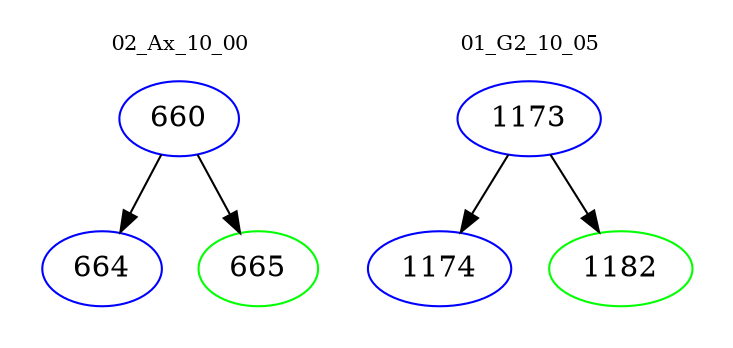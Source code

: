 digraph{
subgraph cluster_0 {
color = white
label = "02_Ax_10_00";
fontsize=10;
T0_660 [label="660", color="blue"]
T0_660 -> T0_664 [color="black"]
T0_664 [label="664", color="blue"]
T0_660 -> T0_665 [color="black"]
T0_665 [label="665", color="green"]
}
subgraph cluster_1 {
color = white
label = "01_G2_10_05";
fontsize=10;
T1_1173 [label="1173", color="blue"]
T1_1173 -> T1_1174 [color="black"]
T1_1174 [label="1174", color="blue"]
T1_1173 -> T1_1182 [color="black"]
T1_1182 [label="1182", color="green"]
}
}
